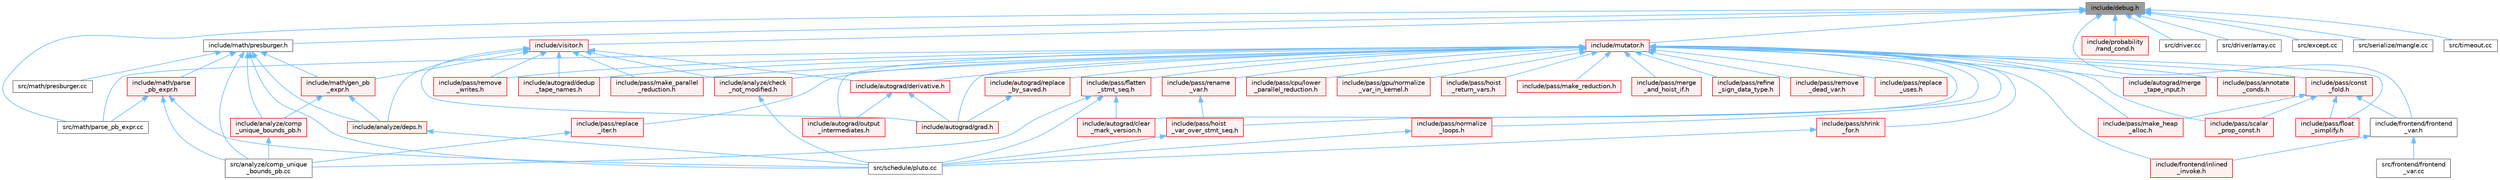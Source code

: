 digraph "include/debug.h"
{
 // LATEX_PDF_SIZE
  bgcolor="transparent";
  edge [fontname=Helvetica,fontsize=10,labelfontname=Helvetica,labelfontsize=10];
  node [fontname=Helvetica,fontsize=10,shape=box,height=0.2,width=0.4];
  Node1 [label="include/debug.h",height=0.2,width=0.4,color="gray40", fillcolor="grey60", style="filled", fontcolor="black",tooltip=" "];
  Node1 -> Node2 [dir="back",color="steelblue1",style="solid"];
  Node2 [label="include/frontend/frontend\l_var.h",height=0.2,width=0.4,color="grey40", fillcolor="white", style="filled",URL="$frontend__var_8h.html",tooltip=" "];
  Node2 -> Node3 [dir="back",color="steelblue1",style="solid"];
  Node3 [label="include/frontend/inlined\l_invoke.h",height=0.2,width=0.4,color="red", fillcolor="#FFF0F0", style="filled",URL="$inlined__invoke_8h.html",tooltip=" "];
  Node2 -> Node5 [dir="back",color="steelblue1",style="solid"];
  Node5 [label="src/frontend/frontend\l_var.cc",height=0.2,width=0.4,color="grey40", fillcolor="white", style="filled",URL="$frontend__var_8cc.html",tooltip=" "];
  Node1 -> Node6 [dir="back",color="steelblue1",style="solid"];
  Node6 [label="include/math/presburger.h",height=0.2,width=0.4,color="grey40", fillcolor="white", style="filled",URL="$presburger_8h.html",tooltip=" "];
  Node6 -> Node7 [dir="back",color="steelblue1",style="solid"];
  Node7 [label="include/analyze/comp\l_unique_bounds_pb.h",height=0.2,width=0.4,color="red", fillcolor="#FFF0F0", style="filled",URL="$comp__unique__bounds__pb_8h.html",tooltip=" "];
  Node7 -> Node32 [dir="back",color="steelblue1",style="solid"];
  Node32 [label="src/analyze/comp_unique\l_bounds_pb.cc",height=0.2,width=0.4,color="grey40", fillcolor="white", style="filled",URL="$comp__unique__bounds__pb_8cc.html",tooltip=" "];
  Node6 -> Node33 [dir="back",color="steelblue1",style="solid"];
  Node33 [label="include/analyze/deps.h",height=0.2,width=0.4,color="red", fillcolor="#FFF0F0", style="filled",URL="$deps_8h.html",tooltip=" "];
  Node33 -> Node27 [dir="back",color="steelblue1",style="solid"];
  Node27 [label="src/schedule/pluto.cc",height=0.2,width=0.4,color="grey40", fillcolor="white", style="filled",URL="$pluto_8cc.html",tooltip=" "];
  Node6 -> Node57 [dir="back",color="steelblue1",style="solid"];
  Node57 [label="include/math/gen_pb\l_expr.h",height=0.2,width=0.4,color="red", fillcolor="#FFF0F0", style="filled",URL="$gen__pb__expr_8h.html",tooltip=" "];
  Node57 -> Node7 [dir="back",color="steelblue1",style="solid"];
  Node57 -> Node33 [dir="back",color="steelblue1",style="solid"];
  Node6 -> Node59 [dir="back",color="steelblue1",style="solid"];
  Node59 [label="include/math/parse\l_pb_expr.h",height=0.2,width=0.4,color="red", fillcolor="#FFF0F0", style="filled",URL="$parse__pb__expr_8h.html",tooltip=" "];
  Node59 -> Node32 [dir="back",color="steelblue1",style="solid"];
  Node59 -> Node60 [dir="back",color="steelblue1",style="solid"];
  Node60 [label="src/math/parse_pb_expr.cc",height=0.2,width=0.4,color="grey40", fillcolor="white", style="filled",URL="$parse__pb__expr_8cc.html",tooltip=" "];
  Node59 -> Node27 [dir="back",color="steelblue1",style="solid"];
  Node6 -> Node32 [dir="back",color="steelblue1",style="solid"];
  Node6 -> Node61 [dir="back",color="steelblue1",style="solid"];
  Node61 [label="src/math/presburger.cc",height=0.2,width=0.4,color="grey40", fillcolor="white", style="filled",URL="$presburger_8cc.html",tooltip=" "];
  Node6 -> Node27 [dir="back",color="steelblue1",style="solid"];
  Node1 -> Node62 [dir="back",color="steelblue1",style="solid"];
  Node62 [label="include/mutator.h",height=0.2,width=0.4,color="red", fillcolor="#FFF0F0", style="filled",URL="$mutator_8h.html",tooltip=" "];
  Node62 -> Node63 [dir="back",color="steelblue1",style="solid"];
  Node63 [label="include/analyze/check\l_not_modified.h",height=0.2,width=0.4,color="red", fillcolor="#FFF0F0", style="filled",URL="$check__not__modified_8h.html",tooltip=" "];
  Node63 -> Node27 [dir="back",color="steelblue1",style="solid"];
  Node62 -> Node65 [dir="back",color="steelblue1",style="solid"];
  Node65 [label="include/autograd/clear\l_mark_version.h",height=0.2,width=0.4,color="red", fillcolor="#FFF0F0", style="filled",URL="$clear__mark__version_8h.html",tooltip=" "];
  Node62 -> Node66 [dir="back",color="steelblue1",style="solid"];
  Node66 [label="include/autograd/dedup\l_tape_names.h",height=0.2,width=0.4,color="red", fillcolor="#FFF0F0", style="filled",URL="$dedup__tape__names_8h.html",tooltip=" "];
  Node62 -> Node68 [dir="back",color="steelblue1",style="solid"];
  Node68 [label="include/autograd/derivative.h",height=0.2,width=0.4,color="red", fillcolor="#FFF0F0", style="filled",URL="$derivative_8h.html",tooltip=" "];
  Node68 -> Node72 [dir="back",color="steelblue1",style="solid"];
  Node72 [label="include/autograd/grad.h",height=0.2,width=0.4,color="red", fillcolor="#FFF0F0", style="filled",URL="$grad_8h.html",tooltip=" "];
  Node68 -> Node74 [dir="back",color="steelblue1",style="solid"];
  Node74 [label="include/autograd/output\l_intermediates.h",height=0.2,width=0.4,color="red", fillcolor="#FFF0F0", style="filled",URL="$output__intermediates_8h.html",tooltip=" "];
  Node62 -> Node72 [dir="back",color="steelblue1",style="solid"];
  Node62 -> Node76 [dir="back",color="steelblue1",style="solid"];
  Node76 [label="include/autograd/merge\l_tape_input.h",height=0.2,width=0.4,color="red", fillcolor="#FFF0F0", style="filled",URL="$merge__tape__input_8h.html",tooltip=" "];
  Node62 -> Node74 [dir="back",color="steelblue1",style="solid"];
  Node62 -> Node78 [dir="back",color="steelblue1",style="solid"];
  Node78 [label="include/autograd/replace\l_by_saved.h",height=0.2,width=0.4,color="red", fillcolor="#FFF0F0", style="filled",URL="$replace__by__saved_8h.html",tooltip=" "];
  Node78 -> Node72 [dir="back",color="steelblue1",style="solid"];
  Node62 -> Node3 [dir="back",color="steelblue1",style="solid"];
  Node62 -> Node80 [dir="back",color="steelblue1",style="solid"];
  Node80 [label="include/pass/annotate\l_conds.h",height=0.2,width=0.4,color="red", fillcolor="#FFF0F0", style="filled",URL="$annotate__conds_8h.html",tooltip=" "];
  Node62 -> Node82 [dir="back",color="steelblue1",style="solid"];
  Node82 [label="include/pass/const\l_fold.h",height=0.2,width=0.4,color="red", fillcolor="#FFF0F0", style="filled",URL="$const__fold_8h.html",tooltip=" "];
  Node82 -> Node2 [dir="back",color="steelblue1",style="solid"];
  Node82 -> Node85 [dir="back",color="steelblue1",style="solid"];
  Node85 [label="include/pass/float\l_simplify.h",height=0.2,width=0.4,color="red", fillcolor="#FFF0F0", style="filled",URL="$float__simplify_8h.html",tooltip=" "];
  Node82 -> Node87 [dir="back",color="steelblue1",style="solid"];
  Node87 [label="include/pass/make_heap\l_alloc.h",height=0.2,width=0.4,color="red", fillcolor="#FFF0F0", style="filled",URL="$make__heap__alloc_8h.html",tooltip=" "];
  Node82 -> Node89 [dir="back",color="steelblue1",style="solid"];
  Node89 [label="include/pass/scalar\l_prop_const.h",height=0.2,width=0.4,color="red", fillcolor="#FFF0F0", style="filled",URL="$scalar__prop__const_8h.html",tooltip=" "];
  Node62 -> Node97 [dir="back",color="steelblue1",style="solid"];
  Node97 [label="include/pass/cpu/lower\l_parallel_reduction.h",height=0.2,width=0.4,color="red", fillcolor="#FFF0F0", style="filled",URL="$cpu_2lower__parallel__reduction_8h.html",tooltip=" "];
  Node62 -> Node98 [dir="back",color="steelblue1",style="solid"];
  Node98 [label="include/pass/flatten\l_stmt_seq.h",height=0.2,width=0.4,color="red", fillcolor="#FFF0F0", style="filled",URL="$flatten__stmt__seq_8h.html",tooltip=" "];
  Node98 -> Node65 [dir="back",color="steelblue1",style="solid"];
  Node98 -> Node32 [dir="back",color="steelblue1",style="solid"];
  Node98 -> Node27 [dir="back",color="steelblue1",style="solid"];
  Node62 -> Node85 [dir="back",color="steelblue1",style="solid"];
  Node62 -> Node104 [dir="back",color="steelblue1",style="solid"];
  Node104 [label="include/pass/gpu/normalize\l_var_in_kernel.h",height=0.2,width=0.4,color="red", fillcolor="#FFF0F0", style="filled",URL="$normalize__var__in__kernel_8h.html",tooltip=" "];
  Node62 -> Node105 [dir="back",color="steelblue1",style="solid"];
  Node105 [label="include/pass/hoist\l_return_vars.h",height=0.2,width=0.4,color="red", fillcolor="#FFF0F0", style="filled",URL="$hoist__return__vars_8h.html",tooltip=" "];
  Node62 -> Node106 [dir="back",color="steelblue1",style="solid"];
  Node106 [label="include/pass/hoist\l_var_over_stmt_seq.h",height=0.2,width=0.4,color="red", fillcolor="#FFF0F0", style="filled",URL="$hoist__var__over__stmt__seq_8h.html",tooltip=" "];
  Node106 -> Node27 [dir="back",color="steelblue1",style="solid"];
  Node62 -> Node87 [dir="back",color="steelblue1",style="solid"];
  Node62 -> Node107 [dir="back",color="steelblue1",style="solid"];
  Node107 [label="include/pass/make_parallel\l_reduction.h",height=0.2,width=0.4,color="red", fillcolor="#FFF0F0", style="filled",URL="$make__parallel__reduction_8h.html",tooltip=" "];
  Node62 -> Node108 [dir="back",color="steelblue1",style="solid"];
  Node108 [label="include/pass/make_reduction.h",height=0.2,width=0.4,color="red", fillcolor="#FFF0F0", style="filled",URL="$make__reduction_8h.html",tooltip=" "];
  Node62 -> Node110 [dir="back",color="steelblue1",style="solid"];
  Node110 [label="include/pass/merge\l_and_hoist_if.h",height=0.2,width=0.4,color="red", fillcolor="#FFF0F0", style="filled",URL="$merge__and__hoist__if_8h.html",tooltip=" "];
  Node62 -> Node111 [dir="back",color="steelblue1",style="solid"];
  Node111 [label="include/pass/normalize\l_loops.h",height=0.2,width=0.4,color="red", fillcolor="#FFF0F0", style="filled",URL="$normalize__loops_8h.html",tooltip=" "];
  Node111 -> Node27 [dir="back",color="steelblue1",style="solid"];
  Node62 -> Node112 [dir="back",color="steelblue1",style="solid"];
  Node112 [label="include/pass/refine\l_sign_data_type.h",height=0.2,width=0.4,color="red", fillcolor="#FFF0F0", style="filled",URL="$refine__sign__data__type_8h.html",tooltip=" "];
  Node62 -> Node114 [dir="back",color="steelblue1",style="solid"];
  Node114 [label="include/pass/remove\l_dead_var.h",height=0.2,width=0.4,color="red", fillcolor="#FFF0F0", style="filled",URL="$remove__dead__var_8h.html",tooltip=" "];
  Node62 -> Node115 [dir="back",color="steelblue1",style="solid"];
  Node115 [label="include/pass/remove\l_writes.h",height=0.2,width=0.4,color="red", fillcolor="#FFF0F0", style="filled",URL="$remove__writes_8h.html",tooltip=" "];
  Node62 -> Node117 [dir="back",color="steelblue1",style="solid"];
  Node117 [label="include/pass/rename\l_var.h",height=0.2,width=0.4,color="red", fillcolor="#FFF0F0", style="filled",URL="$rename__var_8h.html",tooltip=" "];
  Node117 -> Node106 [dir="back",color="steelblue1",style="solid"];
  Node62 -> Node120 [dir="back",color="steelblue1",style="solid"];
  Node120 [label="include/pass/replace\l_iter.h",height=0.2,width=0.4,color="red", fillcolor="#FFF0F0", style="filled",URL="$replace__iter_8h.html",tooltip=" "];
  Node120 -> Node32 [dir="back",color="steelblue1",style="solid"];
  Node62 -> Node122 [dir="back",color="steelblue1",style="solid"];
  Node122 [label="include/pass/replace\l_uses.h",height=0.2,width=0.4,color="red", fillcolor="#FFF0F0", style="filled",URL="$replace__uses_8h.html",tooltip=" "];
  Node62 -> Node89 [dir="back",color="steelblue1",style="solid"];
  Node62 -> Node124 [dir="back",color="steelblue1",style="solid"];
  Node124 [label="include/pass/shrink\l_for.h",height=0.2,width=0.4,color="red", fillcolor="#FFF0F0", style="filled",URL="$shrink__for_8h.html",tooltip=" "];
  Node124 -> Node27 [dir="back",color="steelblue1",style="solid"];
  Node62 -> Node60 [dir="back",color="steelblue1",style="solid"];
  Node1 -> Node163 [dir="back",color="steelblue1",style="solid"];
  Node163 [label="include/probability\l/rand_cond.h",height=0.2,width=0.4,color="red", fillcolor="#FFF0F0", style="filled",URL="$rand__cond_8h.html",tooltip=" "];
  Node1 -> Node168 [dir="back",color="steelblue1",style="solid"];
  Node168 [label="include/visitor.h",height=0.2,width=0.4,color="red", fillcolor="#FFF0F0", style="filled",URL="$visitor_8h.html",tooltip=" "];
  Node168 -> Node63 [dir="back",color="steelblue1",style="solid"];
  Node168 -> Node33 [dir="back",color="steelblue1",style="solid"];
  Node168 -> Node66 [dir="back",color="steelblue1",style="solid"];
  Node168 -> Node68 [dir="back",color="steelblue1",style="solid"];
  Node168 -> Node72 [dir="back",color="steelblue1",style="solid"];
  Node168 -> Node57 [dir="back",color="steelblue1",style="solid"];
  Node168 -> Node107 [dir="back",color="steelblue1",style="solid"];
  Node168 -> Node115 [dir="back",color="steelblue1",style="solid"];
  Node1 -> Node215 [dir="back",color="steelblue1",style="solid"];
  Node215 [label="src/driver.cc",height=0.2,width=0.4,color="grey40", fillcolor="white", style="filled",URL="$driver_8cc.html",tooltip=" "];
  Node1 -> Node216 [dir="back",color="steelblue1",style="solid"];
  Node216 [label="src/driver/array.cc",height=0.2,width=0.4,color="grey40", fillcolor="white", style="filled",URL="$array_8cc.html",tooltip=" "];
  Node1 -> Node135 [dir="back",color="steelblue1",style="solid"];
  Node135 [label="src/except.cc",height=0.2,width=0.4,color="grey40", fillcolor="white", style="filled",URL="$except_8cc.html",tooltip=" "];
  Node1 -> Node60 [dir="back",color="steelblue1",style="solid"];
  Node1 -> Node217 [dir="back",color="steelblue1",style="solid"];
  Node217 [label="src/serialize/mangle.cc",height=0.2,width=0.4,color="grey40", fillcolor="white", style="filled",URL="$mangle_8cc.html",tooltip=" "];
  Node1 -> Node218 [dir="back",color="steelblue1",style="solid"];
  Node218 [label="src/timeout.cc",height=0.2,width=0.4,color="grey40", fillcolor="white", style="filled",URL="$timeout_8cc.html",tooltip=" "];
}
